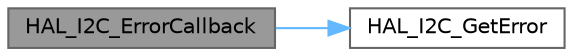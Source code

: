 digraph "HAL_I2C_ErrorCallback"
{
 // LATEX_PDF_SIZE
  bgcolor="transparent";
  edge [fontname=Helvetica,fontsize=10,labelfontname=Helvetica,labelfontsize=10];
  node [fontname=Helvetica,fontsize=10,shape=box,height=0.2,width=0.4];
  rankdir="LR";
  Node1 [id="Node000001",label="HAL_I2C_ErrorCallback",height=0.2,width=0.4,color="gray40", fillcolor="grey60", style="filled", fontcolor="black",tooltip=" "];
  Node1 -> Node2 [id="edge1_Node000001_Node000002",color="steelblue1",style="solid",tooltip=" "];
  Node2 [id="Node000002",label="HAL_I2C_GetError",height=0.2,width=0.4,color="grey40", fillcolor="white", style="filled",URL="$group___i2_c___exported___functions___group3.html#ga5db5fcfa0c3fd3e45e176d000738f7bc",tooltip=" "];
}
